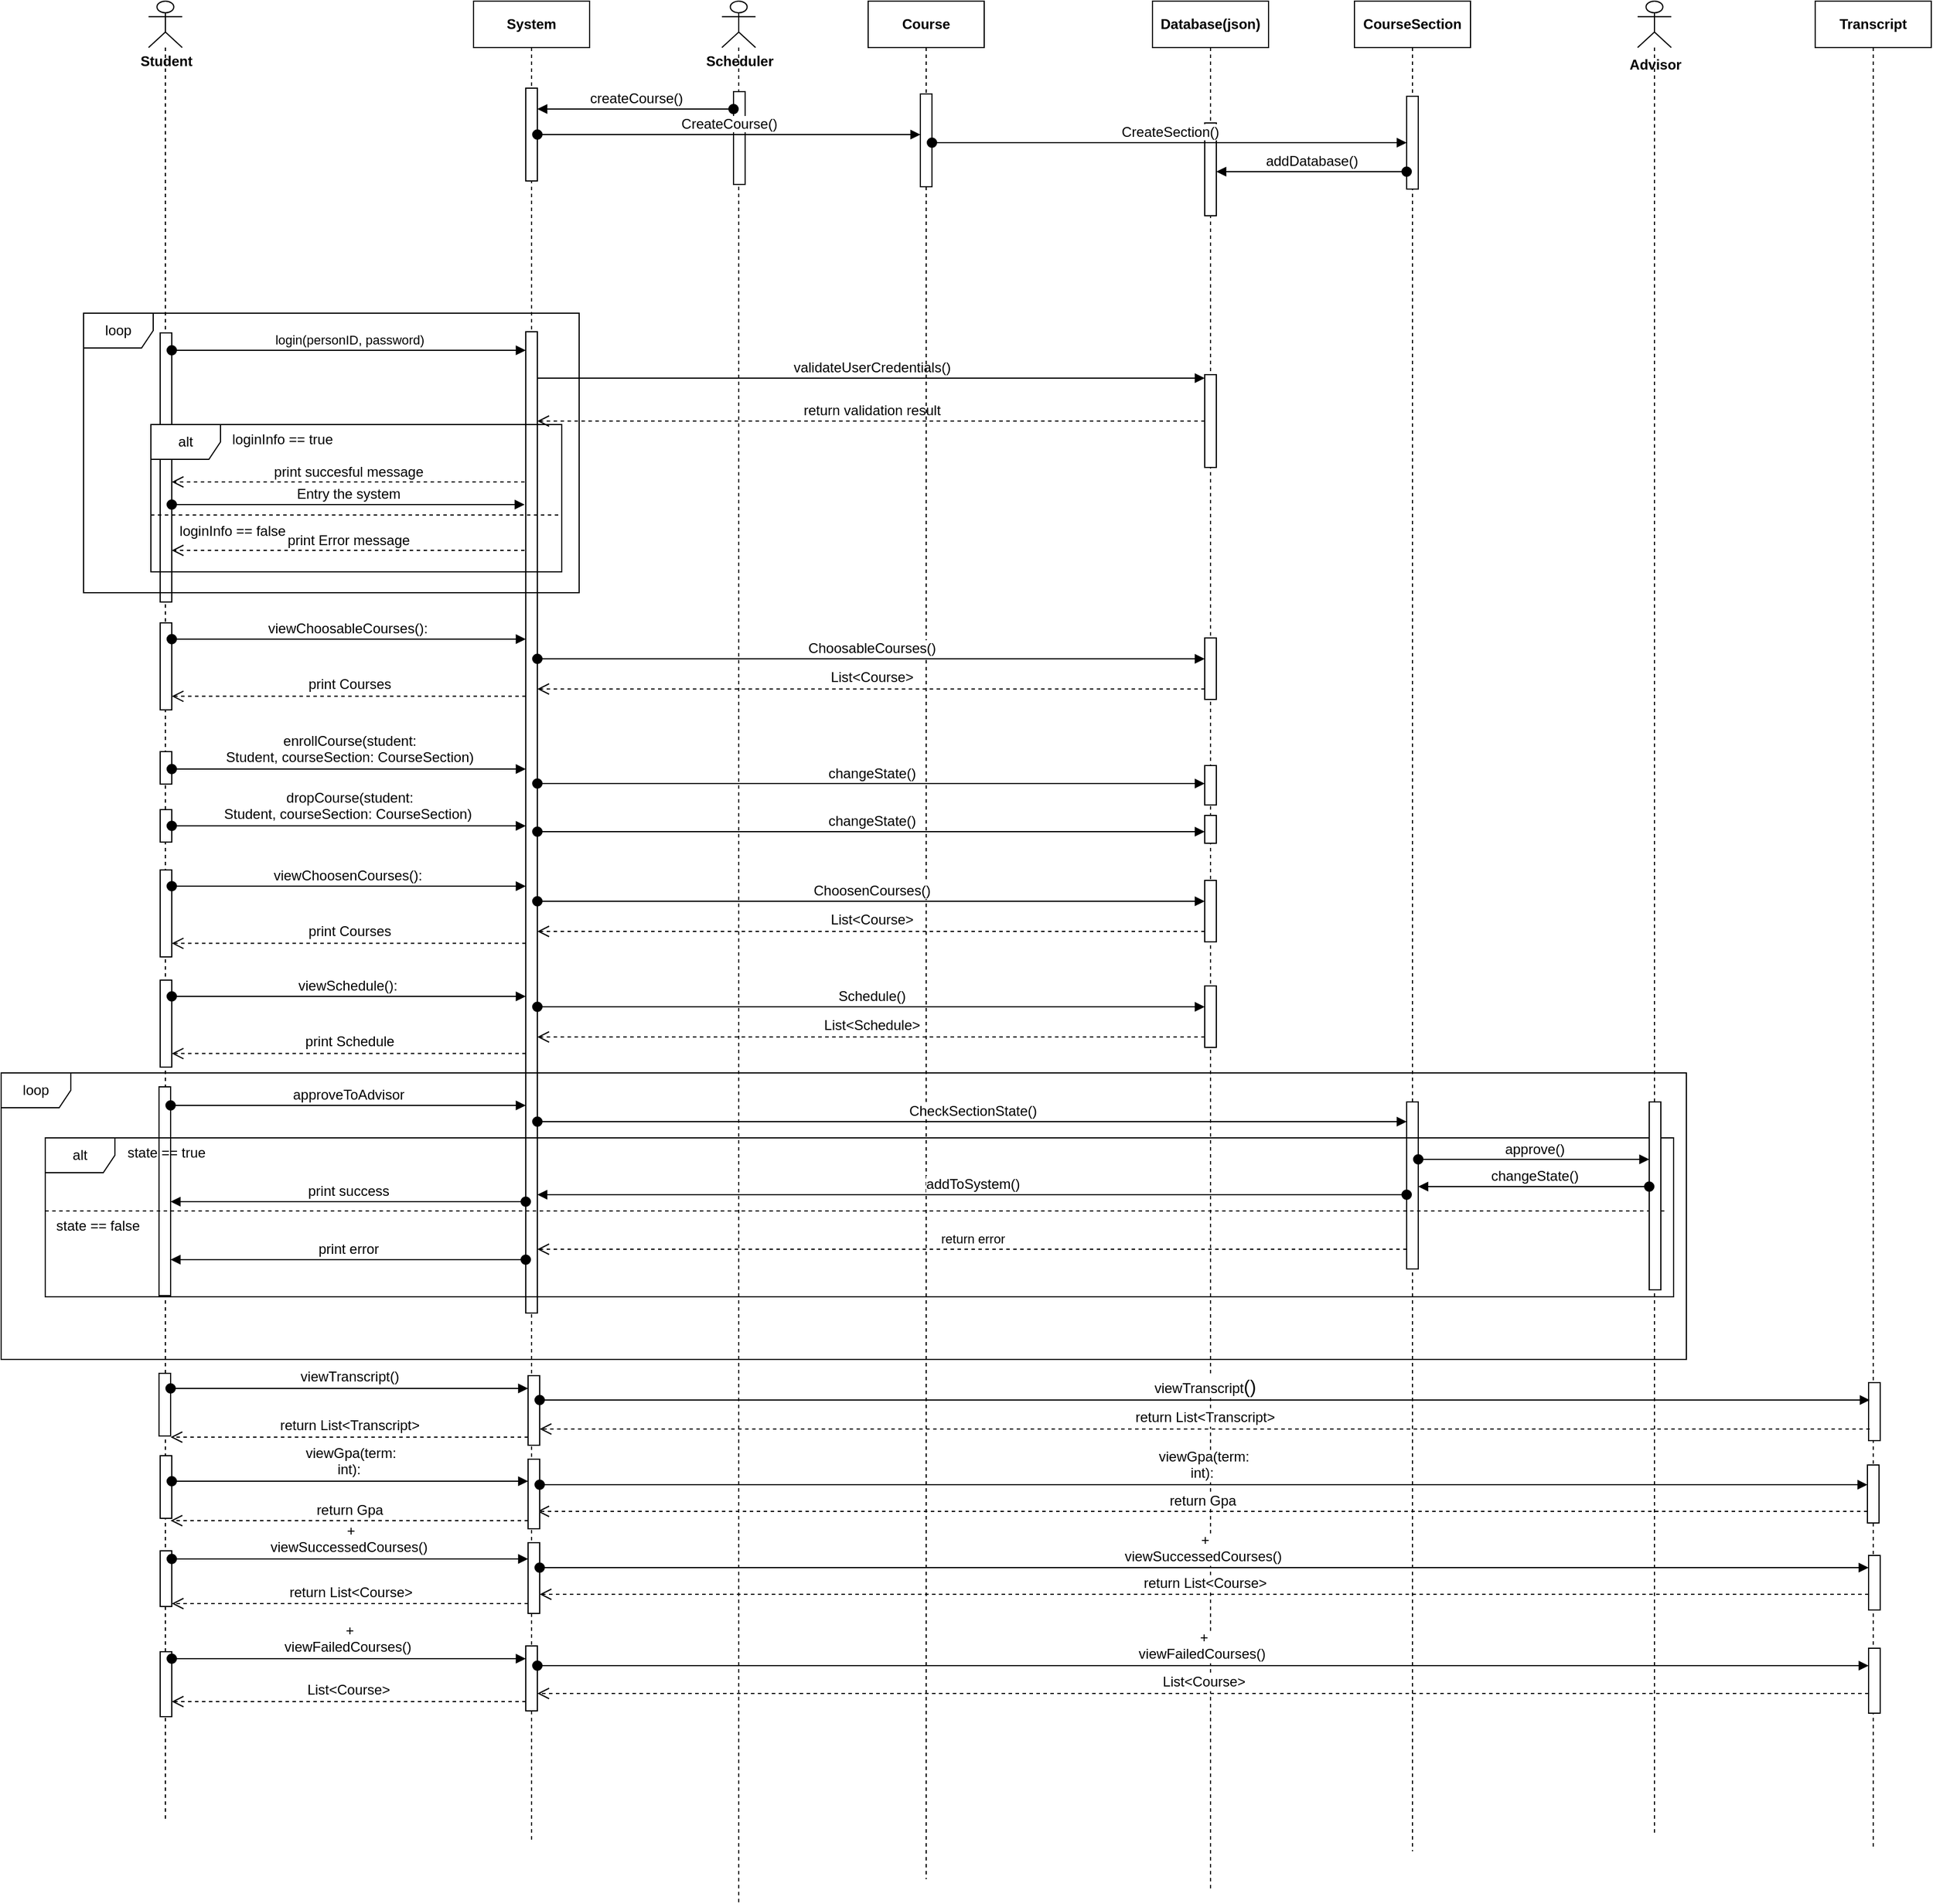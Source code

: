 <mxfile version="24.7.17">
  <diagram id="k7BzKgBpxcJTMvqbYtTQ" name="Sayfa -2">
    <mxGraphModel dx="1800" dy="1239" grid="0" gridSize="10" guides="1" tooltips="1" connect="1" arrows="1" fold="1" page="0" pageScale="1" pageWidth="827" pageHeight="1169" math="0" shadow="0">
      <root>
        <mxCell id="0" />
        <mxCell id="1" parent="0" />
        <mxCell id="ME21M69Lr1BE-cVbZ2gV-5" value="&lt;font color=&quot;#000000&quot;&gt;&lt;b&gt;System&lt;/b&gt;&lt;/font&gt;" style="shape=umlLifeline;perimeter=lifelinePerimeter;whiteSpace=wrap;html=1;container=1;dropTarget=0;collapsible=0;recursiveResize=0;outlineConnect=0;portConstraint=eastwest;newEdgeStyle={&quot;curved&quot;:0,&quot;rounded&quot;:0};labelBackgroundColor=none;" parent="1" vertex="1">
          <mxGeometry x="230" y="-244" width="100" height="1586" as="geometry" />
        </mxCell>
        <mxCell id="ME21M69Lr1BE-cVbZ2gV-28" value="" style="html=1;points=[[0,0,0,0,5],[0,1,0,0,-5],[1,0,0,0,5],[1,1,0,0,-5]];perimeter=orthogonalPerimeter;outlineConnect=0;targetShapes=umlLifeline;portConstraint=eastwest;newEdgeStyle={&quot;curved&quot;:0,&quot;rounded&quot;:0};labelBackgroundColor=none;" parent="ME21M69Lr1BE-cVbZ2gV-5" vertex="1">
          <mxGeometry x="45" y="285" width="10" height="846" as="geometry" />
        </mxCell>
        <mxCell id="O_zw_P4l1oHPS-b11njr-75" value="" style="html=1;points=[[0,0,0,0,5],[0,1,0,0,-5],[1,0,0,0,5],[1,1,0,0,-5]];perimeter=orthogonalPerimeter;outlineConnect=0;targetShapes=umlLifeline;portConstraint=eastwest;newEdgeStyle={&quot;curved&quot;:0,&quot;rounded&quot;:0};" vertex="1" parent="ME21M69Lr1BE-cVbZ2gV-5">
          <mxGeometry x="45" y="75" width="10" height="80" as="geometry" />
        </mxCell>
        <mxCell id="O_zw_P4l1oHPS-b11njr-82" value="" style="html=1;points=[[0,0,0,0,5],[0,1,0,0,-5],[1,0,0,0,5],[1,1,0,0,-5]];perimeter=orthogonalPerimeter;outlineConnect=0;targetShapes=umlLifeline;portConstraint=eastwest;newEdgeStyle={&quot;curved&quot;:0,&quot;rounded&quot;:0};" vertex="1" parent="ME21M69Lr1BE-cVbZ2gV-5">
          <mxGeometry x="47" y="1185" width="10" height="60" as="geometry" />
        </mxCell>
        <mxCell id="O_zw_P4l1oHPS-b11njr-112" value="" style="html=1;points=[[0,0,0,0,5],[0,1,0,0,-5],[1,0,0,0,5],[1,1,0,0,-5]];perimeter=orthogonalPerimeter;outlineConnect=0;targetShapes=umlLifeline;portConstraint=eastwest;newEdgeStyle={&quot;curved&quot;:0,&quot;rounded&quot;:0};" vertex="1" parent="ME21M69Lr1BE-cVbZ2gV-5">
          <mxGeometry x="47" y="1329" width="10" height="61" as="geometry" />
        </mxCell>
        <mxCell id="O_zw_P4l1oHPS-b11njr-115" value="" style="html=1;points=[[0,0,0,0,5],[0,1,0,0,-5],[1,0,0,0,5],[1,1,0,0,-5]];perimeter=orthogonalPerimeter;outlineConnect=0;targetShapes=umlLifeline;portConstraint=eastwest;newEdgeStyle={&quot;curved&quot;:0,&quot;rounded&quot;:0};" vertex="1" parent="ME21M69Lr1BE-cVbZ2gV-5">
          <mxGeometry x="45" y="1418" width="10" height="56" as="geometry" />
        </mxCell>
        <mxCell id="ME21M69Lr1BE-cVbZ2gV-10" value="" style="shape=umlLifeline;perimeter=lifelinePerimeter;whiteSpace=wrap;html=1;container=1;dropTarget=0;collapsible=0;recursiveResize=0;outlineConnect=0;portConstraint=eastwest;newEdgeStyle={&quot;curved&quot;:0,&quot;rounded&quot;:0};participant=umlActor;labelBackgroundColor=none;" parent="1" vertex="1">
          <mxGeometry x="-50" y="-244" width="29" height="1570" as="geometry" />
        </mxCell>
        <mxCell id="ME21M69Lr1BE-cVbZ2gV-39" value="" style="html=1;points=[[0,0,0,0,5],[0,1,0,0,-5],[1,0,0,0,5],[1,1,0,0,-5]];perimeter=orthogonalPerimeter;outlineConnect=0;targetShapes=umlLifeline;portConstraint=eastwest;newEdgeStyle={&quot;curved&quot;:0,&quot;rounded&quot;:0};labelBackgroundColor=none;" parent="ME21M69Lr1BE-cVbZ2gV-10" vertex="1">
          <mxGeometry x="10" y="286" width="10" height="232" as="geometry" />
        </mxCell>
        <mxCell id="O_zw_P4l1oHPS-b11njr-19" value="" style="html=1;points=[[0,0,0,0,5],[0,1,0,0,-5],[1,0,0,0,5],[1,1,0,0,-5]];perimeter=orthogonalPerimeter;outlineConnect=0;targetShapes=umlLifeline;portConstraint=eastwest;newEdgeStyle={&quot;curved&quot;:0,&quot;rounded&quot;:0};" vertex="1" parent="ME21M69Lr1BE-cVbZ2gV-10">
          <mxGeometry x="10" y="536" width="10" height="75" as="geometry" />
        </mxCell>
        <mxCell id="O_zw_P4l1oHPS-b11njr-20" value="" style="html=1;points=[[0,0,0,0,5],[0,1,0,0,-5],[1,0,0,0,5],[1,1,0,0,-5]];perimeter=orthogonalPerimeter;outlineConnect=0;targetShapes=umlLifeline;portConstraint=eastwest;newEdgeStyle={&quot;curved&quot;:0,&quot;rounded&quot;:0};" vertex="1" parent="ME21M69Lr1BE-cVbZ2gV-10">
          <mxGeometry x="10" y="647" width="10" height="28" as="geometry" />
        </mxCell>
        <mxCell id="O_zw_P4l1oHPS-b11njr-25" value="" style="html=1;points=[[0,0,0,0,5],[0,1,0,0,-5],[1,0,0,0,5],[1,1,0,0,-5]];perimeter=orthogonalPerimeter;outlineConnect=0;targetShapes=umlLifeline;portConstraint=eastwest;newEdgeStyle={&quot;curved&quot;:0,&quot;rounded&quot;:0};" vertex="1" parent="ME21M69Lr1BE-cVbZ2gV-10">
          <mxGeometry x="10" y="749" width="10" height="75" as="geometry" />
        </mxCell>
        <mxCell id="O_zw_P4l1oHPS-b11njr-27" value="&lt;span style=&quot;line-height: 115%;&quot;&gt;&lt;font style=&quot;font-size: 12px;&quot;&gt;viewChoosenCourses():&amp;nbsp;&lt;/font&gt;&lt;/span&gt;" style="html=1;verticalAlign=bottom;startArrow=oval;startFill=1;endArrow=block;startSize=8;curved=0;rounded=0;labelBackgroundColor=none;fontColor=default;" edge="1" parent="ME21M69Lr1BE-cVbZ2gV-10">
          <mxGeometry width="60" relative="1" as="geometry">
            <mxPoint x="20" y="763" as="sourcePoint" />
            <mxPoint x="325" y="763" as="targetPoint" />
          </mxGeometry>
        </mxCell>
        <mxCell id="O_zw_P4l1oHPS-b11njr-31" value="&lt;span style=&quot;font-size: 12px; line-height: 115%; font-family: Aptos, sans-serif;&quot;&gt;print Courses&lt;/span&gt;" style="html=1;verticalAlign=bottom;endArrow=open;dashed=1;endSize=8;curved=0;rounded=0;exitX=0;exitY=0.427;exitDx=0;exitDy=0;exitPerimeter=0;" edge="1" parent="ME21M69Lr1BE-cVbZ2gV-10">
          <mxGeometry relative="1" as="geometry">
            <mxPoint x="325" y="812.283" as="sourcePoint" />
            <mxPoint x="20" y="812.283" as="targetPoint" />
          </mxGeometry>
        </mxCell>
        <mxCell id="O_zw_P4l1oHPS-b11njr-34" value="" style="html=1;points=[[0,0,0,0,5],[0,1,0,0,-5],[1,0,0,0,5],[1,1,0,0,-5]];perimeter=orthogonalPerimeter;outlineConnect=0;targetShapes=umlLifeline;portConstraint=eastwest;newEdgeStyle={&quot;curved&quot;:0,&quot;rounded&quot;:0};" vertex="1" parent="ME21M69Lr1BE-cVbZ2gV-10">
          <mxGeometry x="10" y="844" width="10" height="75" as="geometry" />
        </mxCell>
        <mxCell id="O_zw_P4l1oHPS-b11njr-35" value="&lt;span style=&quot;line-height: 115%;&quot;&gt;&lt;font style=&quot;font-size: 12px;&quot;&gt;viewSchedule():&amp;nbsp;&lt;/font&gt;&lt;/span&gt;" style="html=1;verticalAlign=bottom;startArrow=oval;startFill=1;endArrow=block;startSize=8;curved=0;rounded=0;labelBackgroundColor=none;fontColor=default;" edge="1" parent="ME21M69Lr1BE-cVbZ2gV-10">
          <mxGeometry width="60" relative="1" as="geometry">
            <mxPoint x="20" y="858" as="sourcePoint" />
            <mxPoint x="325" y="858" as="targetPoint" />
          </mxGeometry>
        </mxCell>
        <mxCell id="O_zw_P4l1oHPS-b11njr-36" value="&lt;span style=&quot;font-size: 12px; line-height: 115%; font-family: Aptos, sans-serif;&quot;&gt;print Schedule&lt;/span&gt;" style="html=1;verticalAlign=bottom;endArrow=open;dashed=1;endSize=8;curved=0;rounded=0;exitX=0;exitY=0.427;exitDx=0;exitDy=0;exitPerimeter=0;" edge="1" parent="ME21M69Lr1BE-cVbZ2gV-10">
          <mxGeometry relative="1" as="geometry">
            <mxPoint x="325" y="907.283" as="sourcePoint" />
            <mxPoint x="20" y="907.283" as="targetPoint" />
          </mxGeometry>
        </mxCell>
        <mxCell id="O_zw_P4l1oHPS-b11njr-42" value="" style="html=1;points=[[0,0,0,0,5],[0,1,0,0,-5],[1,0,0,0,5],[1,1,0,0,-5]];perimeter=orthogonalPerimeter;outlineConnect=0;targetShapes=umlLifeline;portConstraint=eastwest;newEdgeStyle={&quot;curved&quot;:0,&quot;rounded&quot;:0};" vertex="1" parent="ME21M69Lr1BE-cVbZ2gV-10">
          <mxGeometry x="10" y="697" width="10" height="28" as="geometry" />
        </mxCell>
        <mxCell id="O_zw_P4l1oHPS-b11njr-46" value="" style="html=1;points=[[0,0,0,0,5],[0,1,0,0,-5],[1,0,0,0,5],[1,1,0,0,-5]];perimeter=orthogonalPerimeter;outlineConnect=0;targetShapes=umlLifeline;portConstraint=eastwest;newEdgeStyle={&quot;curved&quot;:0,&quot;rounded&quot;:0};" vertex="1" parent="ME21M69Lr1BE-cVbZ2gV-10">
          <mxGeometry x="9" y="936" width="10" height="180" as="geometry" />
        </mxCell>
        <mxCell id="O_zw_P4l1oHPS-b11njr-81" value="" style="html=1;points=[[0,0,0,0,5],[0,1,0,0,-5],[1,0,0,0,5],[1,1,0,0,-5]];perimeter=orthogonalPerimeter;outlineConnect=0;targetShapes=umlLifeline;portConstraint=eastwest;newEdgeStyle={&quot;curved&quot;:0,&quot;rounded&quot;:0};" vertex="1" parent="ME21M69Lr1BE-cVbZ2gV-10">
          <mxGeometry x="9" y="1183" width="10" height="54" as="geometry" />
        </mxCell>
        <mxCell id="O_zw_P4l1oHPS-b11njr-90" value="" style="html=1;points=[[0,0,0,0,5],[0,1,0,0,-5],[1,0,0,0,5],[1,1,0,0,-5]];perimeter=orthogonalPerimeter;outlineConnect=0;targetShapes=umlLifeline;portConstraint=eastwest;newEdgeStyle={&quot;curved&quot;:0,&quot;rounded&quot;:0};" vertex="1" parent="ME21M69Lr1BE-cVbZ2gV-10">
          <mxGeometry x="10" y="1254" width="10" height="54" as="geometry" />
        </mxCell>
        <mxCell id="O_zw_P4l1oHPS-b11njr-111" value="" style="html=1;points=[[0,0,0,0,5],[0,1,0,0,-5],[1,0,0,0,5],[1,1,0,0,-5]];perimeter=orthogonalPerimeter;outlineConnect=0;targetShapes=umlLifeline;portConstraint=eastwest;newEdgeStyle={&quot;curved&quot;:0,&quot;rounded&quot;:0};" vertex="1" parent="ME21M69Lr1BE-cVbZ2gV-10">
          <mxGeometry x="10" y="1336" width="10" height="48" as="geometry" />
        </mxCell>
        <mxCell id="O_zw_P4l1oHPS-b11njr-114" value="" style="html=1;points=[[0,0,0,0,5],[0,1,0,0,-5],[1,0,0,0,5],[1,1,0,0,-5]];perimeter=orthogonalPerimeter;outlineConnect=0;targetShapes=umlLifeline;portConstraint=eastwest;newEdgeStyle={&quot;curved&quot;:0,&quot;rounded&quot;:0};" vertex="1" parent="ME21M69Lr1BE-cVbZ2gV-10">
          <mxGeometry x="10" y="1423" width="10" height="56" as="geometry" />
        </mxCell>
        <mxCell id="ME21M69Lr1BE-cVbZ2gV-13" value="&lt;b style=&quot;&quot;&gt;Student&lt;/b&gt;" style="text;html=1;align=center;verticalAlign=middle;resizable=0;points=[];autosize=1;strokeColor=none;fillColor=none;labelBackgroundColor=none;" parent="1" vertex="1">
          <mxGeometry x="-67" y="-205" width="63" height="26" as="geometry" />
        </mxCell>
        <mxCell id="ME21M69Lr1BE-cVbZ2gV-16" value="" style="shape=umlLifeline;perimeter=lifelinePerimeter;whiteSpace=wrap;html=1;container=1;dropTarget=0;collapsible=0;recursiveResize=0;outlineConnect=0;portConstraint=eastwest;newEdgeStyle={&quot;curved&quot;:0,&quot;rounded&quot;:0};participant=umlActor;labelBackgroundColor=none;" parent="1" vertex="1">
          <mxGeometry x="444" y="-244" width="29" height="1639" as="geometry" />
        </mxCell>
        <mxCell id="O_zw_P4l1oHPS-b11njr-68" value="" style="html=1;points=[[0,0,0,0,5],[0,1,0,0,-5],[1,0,0,0,5],[1,1,0,0,-5]];perimeter=orthogonalPerimeter;outlineConnect=0;targetShapes=umlLifeline;portConstraint=eastwest;newEdgeStyle={&quot;curved&quot;:0,&quot;rounded&quot;:0};" vertex="1" parent="ME21M69Lr1BE-cVbZ2gV-16">
          <mxGeometry x="10" y="78" width="10" height="80" as="geometry" />
        </mxCell>
        <mxCell id="ME21M69Lr1BE-cVbZ2gV-17" value="&lt;b style=&quot;&quot;&gt;Scheduler&lt;/b&gt;" style="text;html=1;align=center;verticalAlign=middle;resizable=0;points=[];autosize=1;labelBackgroundColor=none;" parent="1" vertex="1">
          <mxGeometry x="420.5" y="-205" width="76" height="26" as="geometry" />
        </mxCell>
        <mxCell id="ME21M69Lr1BE-cVbZ2gV-19" value="&lt;font color=&quot;#000000&quot;&gt;&lt;b&gt;Course&lt;/b&gt;&lt;/font&gt;" style="shape=umlLifeline;perimeter=lifelinePerimeter;whiteSpace=wrap;html=1;container=1;dropTarget=0;collapsible=0;recursiveResize=0;outlineConnect=0;portConstraint=eastwest;newEdgeStyle={&quot;curved&quot;:0,&quot;rounded&quot;:0};labelBackgroundColor=none;" parent="1" vertex="1">
          <mxGeometry x="570" y="-244" width="100" height="1619" as="geometry" />
        </mxCell>
        <mxCell id="O_zw_P4l1oHPS-b11njr-70" value="" style="html=1;points=[[0,0,0,0,5],[0,1,0,0,-5],[1,0,0,0,5],[1,1,0,0,-5]];perimeter=orthogonalPerimeter;outlineConnect=0;targetShapes=umlLifeline;portConstraint=eastwest;newEdgeStyle={&quot;curved&quot;:0,&quot;rounded&quot;:0};" vertex="1" parent="ME21M69Lr1BE-cVbZ2gV-19">
          <mxGeometry x="45" y="80" width="10" height="80" as="geometry" />
        </mxCell>
        <mxCell id="ME21M69Lr1BE-cVbZ2gV-21" value="&lt;font color=&quot;#000000&quot;&gt;&lt;b&gt;Database(json)&lt;/b&gt;&lt;/font&gt;" style="shape=umlLifeline;perimeter=lifelinePerimeter;whiteSpace=wrap;html=1;container=1;dropTarget=0;collapsible=0;recursiveResize=0;outlineConnect=0;portConstraint=eastwest;newEdgeStyle={&quot;curved&quot;:0,&quot;rounded&quot;:0};labelBackgroundColor=none;" parent="1" vertex="1">
          <mxGeometry x="815" y="-244" width="100" height="1628" as="geometry" />
        </mxCell>
        <mxCell id="ME21M69Lr1BE-cVbZ2gV-35" value="" style="html=1;points=[[0,0,0,0,5],[0,1,0,0,-5],[1,0,0,0,5],[1,1,0,0,-5]];perimeter=orthogonalPerimeter;outlineConnect=0;targetShapes=umlLifeline;portConstraint=eastwest;newEdgeStyle={&quot;curved&quot;:0,&quot;rounded&quot;:0};labelBackgroundColor=none;" parent="ME21M69Lr1BE-cVbZ2gV-21" vertex="1">
          <mxGeometry x="45" y="322" width="10" height="80" as="geometry" />
        </mxCell>
        <mxCell id="ME21M69Lr1BE-cVbZ2gV-59" value="" style="html=1;points=[[0,0,0,0,5],[0,1,0,0,-5],[1,0,0,0,5],[1,1,0,0,-5]];perimeter=orthogonalPerimeter;outlineConnect=0;targetShapes=umlLifeline;portConstraint=eastwest;newEdgeStyle={&quot;curved&quot;:0,&quot;rounded&quot;:0};labelBackgroundColor=none;" parent="ME21M69Lr1BE-cVbZ2gV-21" vertex="1">
          <mxGeometry x="45" y="549" width="10" height="53" as="geometry" />
        </mxCell>
        <mxCell id="O_zw_P4l1oHPS-b11njr-23" value="" style="html=1;points=[[0,0,0,0,5],[0,1,0,0,-5],[1,0,0,0,5],[1,1,0,0,-5]];perimeter=orthogonalPerimeter;outlineConnect=0;targetShapes=umlLifeline;portConstraint=eastwest;newEdgeStyle={&quot;curved&quot;:0,&quot;rounded&quot;:0};" vertex="1" parent="ME21M69Lr1BE-cVbZ2gV-21">
          <mxGeometry x="45" y="659" width="10" height="34" as="geometry" />
        </mxCell>
        <mxCell id="O_zw_P4l1oHPS-b11njr-26" value="" style="html=1;points=[[0,0,0,0,5],[0,1,0,0,-5],[1,0,0,0,5],[1,1,0,0,-5]];perimeter=orthogonalPerimeter;outlineConnect=0;targetShapes=umlLifeline;portConstraint=eastwest;newEdgeStyle={&quot;curved&quot;:0,&quot;rounded&quot;:0};labelBackgroundColor=none;" vertex="1" parent="ME21M69Lr1BE-cVbZ2gV-21">
          <mxGeometry x="45" y="758" width="10" height="53" as="geometry" />
        </mxCell>
        <mxCell id="O_zw_P4l1oHPS-b11njr-28" value="&lt;font style=&quot;font-size: 12px;&quot;&gt;ChoosenCourses()&lt;/font&gt;" style="html=1;verticalAlign=bottom;startArrow=oval;startFill=1;endArrow=block;startSize=8;curved=0;rounded=0;" edge="1" parent="ME21M69Lr1BE-cVbZ2gV-21">
          <mxGeometry width="60" relative="1" as="geometry">
            <mxPoint x="-530" y="776" as="sourcePoint" />
            <mxPoint x="45" y="776" as="targetPoint" />
          </mxGeometry>
        </mxCell>
        <mxCell id="O_zw_P4l1oHPS-b11njr-29" value="Text" style="edgeLabel;html=1;align=center;verticalAlign=middle;resizable=0;points=[];" vertex="1" connectable="0" parent="O_zw_P4l1oHPS-b11njr-28">
          <mxGeometry x="0.01" y="-14" relative="1" as="geometry">
            <mxPoint as="offset" />
          </mxGeometry>
        </mxCell>
        <mxCell id="O_zw_P4l1oHPS-b11njr-30" value="&lt;span style=&quot;font-size: 12px; line-height: 115%; font-family: Aptos, sans-serif;&quot;&gt;List&amp;lt;Course&amp;gt;&lt;/span&gt;" style="html=1;verticalAlign=bottom;endArrow=open;dashed=1;endSize=8;curved=0;rounded=0;" edge="1" parent="ME21M69Lr1BE-cVbZ2gV-21">
          <mxGeometry relative="1" as="geometry">
            <mxPoint x="45" y="802" as="sourcePoint" />
            <mxPoint x="-530" y="802" as="targetPoint" />
          </mxGeometry>
        </mxCell>
        <mxCell id="O_zw_P4l1oHPS-b11njr-37" value="" style="html=1;points=[[0,0,0,0,5],[0,1,0,0,-5],[1,0,0,0,5],[1,1,0,0,-5]];perimeter=orthogonalPerimeter;outlineConnect=0;targetShapes=umlLifeline;portConstraint=eastwest;newEdgeStyle={&quot;curved&quot;:0,&quot;rounded&quot;:0};labelBackgroundColor=none;" vertex="1" parent="ME21M69Lr1BE-cVbZ2gV-21">
          <mxGeometry x="45" y="849" width="10" height="53" as="geometry" />
        </mxCell>
        <mxCell id="O_zw_P4l1oHPS-b11njr-38" value="&lt;font style=&quot;font-size: 12px;&quot;&gt;Schedule()&lt;/font&gt;" style="html=1;verticalAlign=bottom;startArrow=oval;startFill=1;endArrow=block;startSize=8;curved=0;rounded=0;" edge="1" parent="ME21M69Lr1BE-cVbZ2gV-21">
          <mxGeometry width="60" relative="1" as="geometry">
            <mxPoint x="-530" y="867" as="sourcePoint" />
            <mxPoint x="45" y="867" as="targetPoint" />
          </mxGeometry>
        </mxCell>
        <mxCell id="O_zw_P4l1oHPS-b11njr-39" value="Text" style="edgeLabel;html=1;align=center;verticalAlign=middle;resizable=0;points=[];" vertex="1" connectable="0" parent="O_zw_P4l1oHPS-b11njr-38">
          <mxGeometry x="0.01" y="-14" relative="1" as="geometry">
            <mxPoint as="offset" />
          </mxGeometry>
        </mxCell>
        <mxCell id="O_zw_P4l1oHPS-b11njr-40" value="&lt;span style=&quot;font-size: 12px; line-height: 115%; font-family: Aptos, sans-serif;&quot;&gt;List&amp;lt;Schedule&amp;gt;&lt;/span&gt;" style="html=1;verticalAlign=bottom;endArrow=open;dashed=1;endSize=8;curved=0;rounded=0;" edge="1" parent="ME21M69Lr1BE-cVbZ2gV-21">
          <mxGeometry relative="1" as="geometry">
            <mxPoint x="45" y="893" as="sourcePoint" />
            <mxPoint x="-530" y="893" as="targetPoint" />
          </mxGeometry>
        </mxCell>
        <mxCell id="O_zw_P4l1oHPS-b11njr-44" value="" style="html=1;points=[[0,0,0,0,5],[0,1,0,0,-5],[1,0,0,0,5],[1,1,0,0,-5]];perimeter=orthogonalPerimeter;outlineConnect=0;targetShapes=umlLifeline;portConstraint=eastwest;newEdgeStyle={&quot;curved&quot;:0,&quot;rounded&quot;:0};" vertex="1" parent="ME21M69Lr1BE-cVbZ2gV-21">
          <mxGeometry x="45" y="702" width="10" height="24" as="geometry" />
        </mxCell>
        <mxCell id="O_zw_P4l1oHPS-b11njr-71" value="" style="html=1;points=[[0,0,0,0,5],[0,1,0,0,-5],[1,0,0,0,5],[1,1,0,0,-5]];perimeter=orthogonalPerimeter;outlineConnect=0;targetShapes=umlLifeline;portConstraint=eastwest;newEdgeStyle={&quot;curved&quot;:0,&quot;rounded&quot;:0};" vertex="1" parent="ME21M69Lr1BE-cVbZ2gV-21">
          <mxGeometry x="45" y="105" width="10" height="80" as="geometry" />
        </mxCell>
        <mxCell id="ME21M69Lr1BE-cVbZ2gV-22" value="&lt;font color=&quot;#000000&quot;&gt;&lt;b&gt;CourseSection&lt;/b&gt;&lt;/font&gt;" style="shape=umlLifeline;perimeter=lifelinePerimeter;whiteSpace=wrap;html=1;container=1;dropTarget=0;collapsible=0;recursiveResize=0;outlineConnect=0;portConstraint=eastwest;newEdgeStyle={&quot;curved&quot;:0,&quot;rounded&quot;:0};labelBackgroundColor=none;" parent="1" vertex="1">
          <mxGeometry x="989" y="-244" width="100" height="1595" as="geometry" />
        </mxCell>
        <mxCell id="ME21M69Lr1BE-cVbZ2gV-43" value="" style="html=1;points=[[0,0,0,0,5],[0,1,0,0,-5],[1,0,0,0,5],[1,1,0,0,-5]];perimeter=orthogonalPerimeter;outlineConnect=0;targetShapes=umlLifeline;portConstraint=eastwest;newEdgeStyle={&quot;curved&quot;:0,&quot;rounded&quot;:0};labelBackgroundColor=none;" parent="ME21M69Lr1BE-cVbZ2gV-22" vertex="1">
          <mxGeometry x="45" y="949" width="10" height="144" as="geometry" />
        </mxCell>
        <mxCell id="O_zw_P4l1oHPS-b11njr-72" value="" style="html=1;points=[[0,0,0,0,5],[0,1,0,0,-5],[1,0,0,0,5],[1,1,0,0,-5]];perimeter=orthogonalPerimeter;outlineConnect=0;targetShapes=umlLifeline;portConstraint=eastwest;newEdgeStyle={&quot;curved&quot;:0,&quot;rounded&quot;:0};" vertex="1" parent="ME21M69Lr1BE-cVbZ2gV-22">
          <mxGeometry x="45" y="82" width="10" height="80" as="geometry" />
        </mxCell>
        <mxCell id="ME21M69Lr1BE-cVbZ2gV-29" value="login(personID, password)" style="html=1;verticalAlign=bottom;startArrow=oval;endArrow=block;startSize=8;curved=0;rounded=0;labelBackgroundColor=none;fontColor=default;" parent="1" target="ME21M69Lr1BE-cVbZ2gV-28" edge="1">
          <mxGeometry relative="1" as="geometry">
            <mxPoint x="-30" y="57" as="sourcePoint" />
            <mxPoint x="275" y="40.0" as="targetPoint" />
          </mxGeometry>
        </mxCell>
        <mxCell id="ME21M69Lr1BE-cVbZ2gV-36" value="&lt;font style=&quot;font-size: 12px;&quot;&gt;validateUserCredentials()&lt;/font&gt;" style="html=1;verticalAlign=bottom;endArrow=block;curved=0;rounded=0;labelBackgroundColor=none;fontColor=default;" parent="1" target="ME21M69Lr1BE-cVbZ2gV-35" edge="1">
          <mxGeometry relative="1" as="geometry">
            <mxPoint x="285" y="81" as="sourcePoint" />
            <mxPoint x="1015" y="81" as="targetPoint" />
          </mxGeometry>
        </mxCell>
        <mxCell id="ME21M69Lr1BE-cVbZ2gV-37" value="&lt;font style=&quot;font-size: 12px;&quot;&gt;return validation result&lt;/font&gt;" style="html=1;verticalAlign=bottom;endArrow=open;dashed=1;endSize=8;curved=0;rounded=0;labelBackgroundColor=none;fontColor=default;" parent="1" source="ME21M69Lr1BE-cVbZ2gV-35" target="ME21M69Lr1BE-cVbZ2gV-28" edge="1">
          <mxGeometry relative="1" as="geometry">
            <mxPoint x="224.5" y="109" as="targetPoint" />
            <mxPoint x="872" y="109" as="sourcePoint" />
          </mxGeometry>
        </mxCell>
        <mxCell id="O_zw_P4l1oHPS-b11njr-1" value="alt" style="shape=umlFrame;whiteSpace=wrap;html=1;pointerEvents=0;labelBackgroundColor=none;" vertex="1" parent="1">
          <mxGeometry x="-48" y="121" width="354" height="127" as="geometry" />
        </mxCell>
        <mxCell id="O_zw_P4l1oHPS-b11njr-2" value="" style="line;strokeWidth=1;fillColor=none;align=left;verticalAlign=middle;spacingTop=-1;spacingLeft=3;spacingRight=3;rotatable=0;labelPosition=right;points=[];portConstraint=eastwest;dashed=1;labelBackgroundColor=none;" vertex="1" parent="1">
          <mxGeometry x="-48" y="195" width="351" height="8" as="geometry" />
        </mxCell>
        <mxCell id="O_zw_P4l1oHPS-b11njr-3" value="loginInfo == true" style="text;html=1;align=center;verticalAlign=middle;resizable=0;points=[];autosize=1;strokeColor=none;fillColor=none;labelBackgroundColor=none;" vertex="1" parent="1">
          <mxGeometry x="12" y="121" width="105" height="26" as="geometry" />
        </mxCell>
        <mxCell id="O_zw_P4l1oHPS-b11njr-4" value="loginInfo == false" style="text;html=1;align=center;verticalAlign=middle;resizable=0;points=[];autosize=1;strokeColor=none;fillColor=none;labelBackgroundColor=none;" vertex="1" parent="1">
          <mxGeometry x="-33" y="200" width="109" height="26" as="geometry" />
        </mxCell>
        <mxCell id="O_zw_P4l1oHPS-b11njr-5" value="&lt;font style=&quot;font-size: 12px;&quot;&gt;print Error message&lt;/font&gt;" style="html=1;verticalAlign=bottom;endArrow=open;endSize=8;curved=0;rounded=0;dashed=1;labelBackgroundColor=none;fontColor=default;" edge="1" parent="1">
          <mxGeometry relative="1" as="geometry">
            <mxPoint x="274" y="229.5" as="sourcePoint" />
            <mxPoint x="-30" y="229.5" as="targetPoint" />
          </mxGeometry>
        </mxCell>
        <mxCell id="O_zw_P4l1oHPS-b11njr-6" value="loop" style="shape=umlFrame;whiteSpace=wrap;html=1;pointerEvents=0;labelBackgroundColor=none;" vertex="1" parent="1">
          <mxGeometry x="-106" y="25" width="427" height="241" as="geometry" />
        </mxCell>
        <mxCell id="O_zw_P4l1oHPS-b11njr-8" value="&lt;font style=&quot;font-size: 12px;&quot;&gt;print succesful message&lt;/font&gt;" style="html=1;verticalAlign=bottom;endArrow=open;dashed=1;endSize=8;curved=0;rounded=0;labelBackgroundColor=none;fontColor=default;" edge="1" parent="1">
          <mxGeometry relative="1" as="geometry">
            <mxPoint x="274" y="170.5" as="sourcePoint" />
            <mxPoint x="-30" y="170.5" as="targetPoint" />
          </mxGeometry>
        </mxCell>
        <mxCell id="O_zw_P4l1oHPS-b11njr-9" value="&lt;font style=&quot;font-size: 12px;&quot;&gt;Entry the system&lt;/font&gt;" style="html=1;verticalAlign=bottom;startArrow=oval;startFill=1;endArrow=block;startSize=8;curved=0;rounded=0;labelBackgroundColor=none;fontColor=default;" edge="1" parent="1">
          <mxGeometry width="60" relative="1" as="geometry">
            <mxPoint x="-30" y="190" as="sourcePoint" />
            <mxPoint x="274" y="190" as="targetPoint" />
            <mxPoint as="offset" />
          </mxGeometry>
        </mxCell>
        <mxCell id="O_zw_P4l1oHPS-b11njr-10" value="&lt;span style=&quot;line-height: 115%;&quot;&gt;&lt;font style=&quot;font-size: 12px;&quot;&gt;viewChoosableCourses():&amp;nbsp;&lt;/font&gt;&lt;/span&gt;" style="html=1;verticalAlign=bottom;startArrow=oval;startFill=1;endArrow=block;startSize=8;curved=0;rounded=0;labelBackgroundColor=none;fontColor=default;" edge="1" parent="1" target="ME21M69Lr1BE-cVbZ2gV-28">
          <mxGeometry width="60" relative="1" as="geometry">
            <mxPoint x="-30" y="306" as="sourcePoint" />
            <mxPoint x="220" y="306" as="targetPoint" />
          </mxGeometry>
        </mxCell>
        <mxCell id="O_zw_P4l1oHPS-b11njr-14" value="&lt;font style=&quot;font-size: 12px;&quot;&gt;ChoosableCourses()&lt;/font&gt;" style="html=1;verticalAlign=bottom;startArrow=oval;startFill=1;endArrow=block;startSize=8;curved=0;rounded=0;" edge="1" parent="1">
          <mxGeometry width="60" relative="1" as="geometry">
            <mxPoint x="285" y="323" as="sourcePoint" />
            <mxPoint x="860" y="323" as="targetPoint" />
          </mxGeometry>
        </mxCell>
        <mxCell id="O_zw_P4l1oHPS-b11njr-16" value="Text" style="edgeLabel;html=1;align=center;verticalAlign=middle;resizable=0;points=[];" vertex="1" connectable="0" parent="O_zw_P4l1oHPS-b11njr-14">
          <mxGeometry x="0.01" y="-14" relative="1" as="geometry">
            <mxPoint as="offset" />
          </mxGeometry>
        </mxCell>
        <mxCell id="O_zw_P4l1oHPS-b11njr-15" value="&lt;span style=&quot;font-size: 12px; line-height: 115%; font-family: Aptos, sans-serif;&quot;&gt;List&amp;lt;Course&amp;gt;&lt;/span&gt;" style="html=1;verticalAlign=bottom;endArrow=open;dashed=1;endSize=8;curved=0;rounded=0;" edge="1" parent="1">
          <mxGeometry relative="1" as="geometry">
            <mxPoint x="860" y="349" as="sourcePoint" />
            <mxPoint x="285" y="349" as="targetPoint" />
          </mxGeometry>
        </mxCell>
        <mxCell id="O_zw_P4l1oHPS-b11njr-18" value="&lt;span style=&quot;font-size: 12px; line-height: 115%; font-family: Aptos, sans-serif;&quot;&gt;print Courses&lt;/span&gt;" style="html=1;verticalAlign=bottom;endArrow=open;dashed=1;endSize=8;curved=0;rounded=0;exitX=0;exitY=0.427;exitDx=0;exitDy=0;exitPerimeter=0;" edge="1" parent="1">
          <mxGeometry relative="1" as="geometry">
            <mxPoint x="275" y="355.283" as="sourcePoint" />
            <mxPoint x="-30" y="355.283" as="targetPoint" />
          </mxGeometry>
        </mxCell>
        <mxCell id="O_zw_P4l1oHPS-b11njr-21" value="&lt;span style=&quot;font-size: 12px; line-height: 115%; font-family: Aptos, sans-serif;&quot;&gt;enrollCourse(student:&lt;br&gt;Student, courseSection: CourseSection)&lt;/span&gt;" style="html=1;verticalAlign=bottom;startArrow=oval;startFill=1;endArrow=block;startSize=8;curved=0;rounded=0;" edge="1" parent="1">
          <mxGeometry width="60" relative="1" as="geometry">
            <mxPoint x="-30" y="418" as="sourcePoint" />
            <mxPoint x="275" y="418" as="targetPoint" />
          </mxGeometry>
        </mxCell>
        <mxCell id="O_zw_P4l1oHPS-b11njr-24" value="&lt;font style=&quot;font-size: 12px;&quot;&gt;changeState()&lt;/font&gt;" style="html=1;verticalAlign=bottom;startArrow=oval;startFill=1;endArrow=block;startSize=8;curved=0;rounded=0;" edge="1" parent="1">
          <mxGeometry width="60" relative="1" as="geometry">
            <mxPoint x="285" y="430.5" as="sourcePoint" />
            <mxPoint x="860" y="430.5" as="targetPoint" />
          </mxGeometry>
        </mxCell>
        <mxCell id="O_zw_P4l1oHPS-b11njr-43" value="&lt;span style=&quot;font-size: 12px; line-height: 115%; font-family: Aptos, sans-serif;&quot;&gt;dropCourse(student:&lt;br/&gt;Student, courseSection: CourseSection)&amp;nbsp;&lt;/span&gt;" style="html=1;verticalAlign=bottom;startArrow=oval;startFill=1;endArrow=block;startSize=8;curved=0;rounded=0;" edge="1" parent="1" source="O_zw_P4l1oHPS-b11njr-42" target="ME21M69Lr1BE-cVbZ2gV-28">
          <mxGeometry width="60" relative="1" as="geometry">
            <mxPoint x="21" y="485" as="sourcePoint" />
            <mxPoint x="725" y="471" as="targetPoint" />
          </mxGeometry>
        </mxCell>
        <mxCell id="O_zw_P4l1oHPS-b11njr-45" value="&lt;font style=&quot;font-size: 12px;&quot;&gt;changeState()&lt;/font&gt;" style="html=1;verticalAlign=bottom;startArrow=oval;startFill=1;endArrow=block;startSize=8;curved=0;rounded=0;entryX=0;entryY=1;entryDx=0;entryDy=-5;entryPerimeter=0;" edge="1" parent="1">
          <mxGeometry width="60" relative="1" as="geometry">
            <mxPoint x="285" y="472" as="sourcePoint" />
            <mxPoint x="860" y="472" as="targetPoint" />
          </mxGeometry>
        </mxCell>
        <mxCell id="O_zw_P4l1oHPS-b11njr-47" value="&lt;font style=&quot;font-size: 12px;&quot;&gt;approveToAdvisor&lt;/font&gt;" style="html=1;verticalAlign=bottom;startArrow=oval;startFill=1;endArrow=block;startSize=8;curved=0;rounded=0;" edge="1" parent="1">
          <mxGeometry width="60" relative="1" as="geometry">
            <mxPoint x="-31" y="708" as="sourcePoint" />
            <mxPoint x="275" y="708" as="targetPoint" />
          </mxGeometry>
        </mxCell>
        <mxCell id="O_zw_P4l1oHPS-b11njr-49" value="" style="shape=umlLifeline;perimeter=lifelinePerimeter;whiteSpace=wrap;html=1;container=1;dropTarget=0;collapsible=0;recursiveResize=0;outlineConnect=0;portConstraint=eastwest;newEdgeStyle={&quot;curved&quot;:0,&quot;rounded&quot;:0};participant=umlActor;labelBackgroundColor=none;" vertex="1" parent="1">
          <mxGeometry x="1233" y="-244" width="29" height="1582" as="geometry" />
        </mxCell>
        <mxCell id="O_zw_P4l1oHPS-b11njr-51" value="&lt;b&gt;Advisor&lt;/b&gt;" style="text;html=1;align=center;verticalAlign=middle;resizable=0;points=[];autosize=1;strokeColor=none;fillColor=none;" vertex="1" parent="1">
          <mxGeometry x="1216.5" y="-202" width="63" height="26" as="geometry" />
        </mxCell>
        <mxCell id="O_zw_P4l1oHPS-b11njr-52" value="&lt;font style=&quot;font-size: 12px;&quot;&gt;CheckSectionState()&lt;/font&gt;" style="html=1;verticalAlign=bottom;startArrow=oval;startFill=1;endArrow=block;startSize=8;curved=0;rounded=0;" edge="1" parent="1" target="ME21M69Lr1BE-cVbZ2gV-43">
          <mxGeometry width="60" relative="1" as="geometry">
            <mxPoint x="285" y="722" as="sourcePoint" />
            <mxPoint x="860" y="722" as="targetPoint" />
          </mxGeometry>
        </mxCell>
        <mxCell id="O_zw_P4l1oHPS-b11njr-54" value="loop" style="shape=umlFrame;whiteSpace=wrap;html=1;pointerEvents=0;" vertex="1" parent="1">
          <mxGeometry x="-177" y="680" width="1452" height="247" as="geometry" />
        </mxCell>
        <mxCell id="O_zw_P4l1oHPS-b11njr-55" value="alt" style="shape=umlFrame;whiteSpace=wrap;html=1;pointerEvents=0;" vertex="1" parent="1">
          <mxGeometry x="-139" y="736" width="1403" height="137" as="geometry" />
        </mxCell>
        <mxCell id="O_zw_P4l1oHPS-b11njr-56" value="" style="line;strokeWidth=1;fillColor=none;align=left;verticalAlign=middle;spacingTop=-1;spacingLeft=3;spacingRight=3;rotatable=0;labelPosition=right;points=[];portConstraint=eastwest;strokeColor=inherit;dashed=1;" vertex="1" parent="1">
          <mxGeometry x="-139" y="795" width="1395" height="8" as="geometry" />
        </mxCell>
        <mxCell id="O_zw_P4l1oHPS-b11njr-57" value="state == true" style="text;html=1;align=center;verticalAlign=middle;resizable=0;points=[];autosize=1;strokeColor=none;fillColor=none;" vertex="1" parent="1">
          <mxGeometry x="-78" y="736" width="85" height="26" as="geometry" />
        </mxCell>
        <mxCell id="O_zw_P4l1oHPS-b11njr-59" value="state == false" style="text;html=1;align=center;verticalAlign=middle;resizable=0;points=[];autosize=1;strokeColor=none;fillColor=none;" vertex="1" parent="1">
          <mxGeometry x="-139" y="799" width="90" height="26" as="geometry" />
        </mxCell>
        <mxCell id="O_zw_P4l1oHPS-b11njr-60" value="&lt;font style=&quot;font-size: 12px;&quot;&gt;approve()&lt;/font&gt;" style="html=1;verticalAlign=bottom;startArrow=oval;startFill=1;endArrow=block;startSize=8;curved=0;rounded=0;" edge="1" parent="1">
          <mxGeometry width="60" relative="1" as="geometry">
            <mxPoint x="1044" y="754.5" as="sourcePoint" />
            <mxPoint x="1243" y="754.5" as="targetPoint" />
          </mxGeometry>
        </mxCell>
        <mxCell id="O_zw_P4l1oHPS-b11njr-61" value="" style="html=1;points=[[0,0,0,0,5],[0,1,0,0,-5],[1,0,0,0,5],[1,1,0,0,-5]];perimeter=orthogonalPerimeter;outlineConnect=0;targetShapes=umlLifeline;portConstraint=eastwest;newEdgeStyle={&quot;curved&quot;:0,&quot;rounded&quot;:0};" vertex="1" parent="1">
          <mxGeometry x="1243" y="705" width="10" height="162" as="geometry" />
        </mxCell>
        <mxCell id="O_zw_P4l1oHPS-b11njr-62" value="&lt;font style=&quot;font-size: 12px;&quot;&gt;changeState()&lt;/font&gt;" style="html=1;verticalAlign=bottom;startArrow=oval;startFill=1;endArrow=block;startSize=8;curved=0;rounded=0;" edge="1" parent="1">
          <mxGeometry width="60" relative="1" as="geometry">
            <mxPoint x="1243" y="778.0" as="sourcePoint" />
            <mxPoint x="1044" y="778.0" as="targetPoint" />
          </mxGeometry>
        </mxCell>
        <mxCell id="O_zw_P4l1oHPS-b11njr-63" value="&lt;font style=&quot;font-size: 12px;&quot;&gt;addToSystem()&lt;/font&gt;" style="html=1;verticalAlign=bottom;startArrow=oval;startFill=1;endArrow=block;startSize=8;curved=0;rounded=0;" edge="1" parent="1">
          <mxGeometry width="60" relative="1" as="geometry">
            <mxPoint x="1034" y="785" as="sourcePoint" />
            <mxPoint x="285" y="785" as="targetPoint" />
          </mxGeometry>
        </mxCell>
        <mxCell id="O_zw_P4l1oHPS-b11njr-64" value="&lt;font style=&quot;font-size: 12px;&quot;&gt;print success&lt;/font&gt;" style="html=1;verticalAlign=bottom;startArrow=oval;startFill=1;endArrow=block;startSize=8;curved=0;rounded=0;" edge="1" parent="1">
          <mxGeometry width="60" relative="1" as="geometry">
            <mxPoint x="275" y="791" as="sourcePoint" />
            <mxPoint x="-31" y="791" as="targetPoint" />
          </mxGeometry>
        </mxCell>
        <mxCell id="O_zw_P4l1oHPS-b11njr-66" value="return error" style="html=1;verticalAlign=bottom;endArrow=open;dashed=1;endSize=8;curved=0;rounded=0;" edge="1" parent="1">
          <mxGeometry relative="1" as="geometry">
            <mxPoint x="1034" y="832" as="sourcePoint" />
            <mxPoint x="285" y="832" as="targetPoint" />
          </mxGeometry>
        </mxCell>
        <mxCell id="O_zw_P4l1oHPS-b11njr-67" value="&lt;font style=&quot;font-size: 12px;&quot;&gt;print error&lt;/font&gt;" style="html=1;verticalAlign=bottom;startArrow=oval;startFill=1;endArrow=block;startSize=8;curved=0;rounded=0;" edge="1" parent="1">
          <mxGeometry width="60" relative="1" as="geometry">
            <mxPoint x="275" y="841" as="sourcePoint" />
            <mxPoint x="-31" y="841" as="targetPoint" />
          </mxGeometry>
        </mxCell>
        <mxCell id="O_zw_P4l1oHPS-b11njr-69" value="&lt;font style=&quot;font-size: 12px;&quot;&gt;createCourse()&lt;/font&gt;" style="html=1;verticalAlign=bottom;startArrow=oval;startFill=1;endArrow=block;startSize=8;curved=0;rounded=0;" edge="1" parent="1">
          <mxGeometry width="60" relative="1" as="geometry">
            <mxPoint x="454" y="-151" as="sourcePoint" />
            <mxPoint x="285" y="-151" as="targetPoint" />
          </mxGeometry>
        </mxCell>
        <mxCell id="O_zw_P4l1oHPS-b11njr-73" value="&lt;font style=&quot;font-size: 12px;&quot;&gt;CreateSection()&lt;/font&gt;" style="html=1;verticalAlign=bottom;startArrow=oval;startFill=1;endArrow=block;startSize=8;curved=0;rounded=0;" edge="1" parent="1">
          <mxGeometry width="60" relative="1" as="geometry">
            <mxPoint x="625" y="-122" as="sourcePoint" />
            <mxPoint x="1034.0" y="-122" as="targetPoint" />
          </mxGeometry>
        </mxCell>
        <mxCell id="O_zw_P4l1oHPS-b11njr-74" value="&lt;font style=&quot;font-size: 12px;&quot;&gt;addDatabase()&lt;/font&gt;" style="html=1;verticalAlign=bottom;startArrow=oval;startFill=1;endArrow=block;startSize=8;curved=0;rounded=0;" edge="1" parent="1">
          <mxGeometry width="60" relative="1" as="geometry">
            <mxPoint x="1034.0" y="-97" as="sourcePoint" />
            <mxPoint x="870" y="-97" as="targetPoint" />
          </mxGeometry>
        </mxCell>
        <mxCell id="O_zw_P4l1oHPS-b11njr-76" value="&lt;font style=&quot;font-size: 12px;&quot;&gt;CreateCourse()&lt;/font&gt;" style="html=1;verticalAlign=bottom;startArrow=oval;startFill=1;endArrow=block;startSize=8;curved=0;rounded=0;" edge="1" parent="1" source="O_zw_P4l1oHPS-b11njr-75" target="O_zw_P4l1oHPS-b11njr-70">
          <mxGeometry width="60" relative="1" as="geometry">
            <mxPoint x="319" y="-112" as="sourcePoint" />
            <mxPoint x="379" y="-112" as="targetPoint" />
          </mxGeometry>
        </mxCell>
        <mxCell id="O_zw_P4l1oHPS-b11njr-78" value="&lt;font color=&quot;#000000&quot;&gt;&lt;b&gt;Transcript&lt;/b&gt;&lt;/font&gt;" style="shape=umlLifeline;perimeter=lifelinePerimeter;whiteSpace=wrap;html=1;container=1;dropTarget=0;collapsible=0;recursiveResize=0;outlineConnect=0;portConstraint=eastwest;newEdgeStyle={&quot;curved&quot;:0,&quot;rounded&quot;:0};labelBackgroundColor=none;" vertex="1" parent="1">
          <mxGeometry x="1386" y="-244" width="100" height="1593" as="geometry" />
        </mxCell>
        <mxCell id="O_zw_P4l1oHPS-b11njr-83" value="" style="html=1;points=[[0,0,0,0,5],[0,1,0,0,-5],[1,0,0,0,5],[1,1,0,0,-5]];perimeter=orthogonalPerimeter;outlineConnect=0;targetShapes=umlLifeline;portConstraint=eastwest;newEdgeStyle={&quot;curved&quot;:0,&quot;rounded&quot;:0};" vertex="1" parent="O_zw_P4l1oHPS-b11njr-78">
          <mxGeometry x="46" y="1191" width="10" height="50" as="geometry" />
        </mxCell>
        <mxCell id="O_zw_P4l1oHPS-b11njr-91" value="" style="html=1;points=[[0,0,0,0,5],[0,1,0,0,-5],[1,0,0,0,5],[1,1,0,0,-5]];perimeter=orthogonalPerimeter;outlineConnect=0;targetShapes=umlLifeline;portConstraint=eastwest;newEdgeStyle={&quot;curved&quot;:0,&quot;rounded&quot;:0};" vertex="1" parent="O_zw_P4l1oHPS-b11njr-78">
          <mxGeometry x="45" y="1262" width="10" height="50" as="geometry" />
        </mxCell>
        <mxCell id="O_zw_P4l1oHPS-b11njr-94" value="&lt;font style=&quot;font-size: 12px;&quot;&gt;return &lt;font face=&quot;Aptos, sans-serif&quot;&gt;Gpa&lt;/font&gt;&lt;/font&gt;" style="html=1;verticalAlign=bottom;endArrow=open;dashed=1;endSize=8;curved=0;rounded=0;" edge="1" parent="O_zw_P4l1oHPS-b11njr-78">
          <mxGeometry relative="1" as="geometry">
            <mxPoint x="45" y="1302" as="sourcePoint" />
            <mxPoint x="-1101" y="1302" as="targetPoint" />
          </mxGeometry>
        </mxCell>
        <mxCell id="O_zw_P4l1oHPS-b11njr-113" value="" style="html=1;points=[[0,0,0,0,5],[0,1,0,0,-5],[1,0,0,0,5],[1,1,0,0,-5]];perimeter=orthogonalPerimeter;outlineConnect=0;targetShapes=umlLifeline;portConstraint=eastwest;newEdgeStyle={&quot;curved&quot;:0,&quot;rounded&quot;:0};" vertex="1" parent="O_zw_P4l1oHPS-b11njr-78">
          <mxGeometry x="46" y="1340" width="10" height="47" as="geometry" />
        </mxCell>
        <mxCell id="O_zw_P4l1oHPS-b11njr-116" value="" style="html=1;points=[[0,0,0,0,5],[0,1,0,0,-5],[1,0,0,0,5],[1,1,0,0,-5]];perimeter=orthogonalPerimeter;outlineConnect=0;targetShapes=umlLifeline;portConstraint=eastwest;newEdgeStyle={&quot;curved&quot;:0,&quot;rounded&quot;:0};" vertex="1" parent="O_zw_P4l1oHPS-b11njr-78">
          <mxGeometry x="46" y="1420" width="10" height="56" as="geometry" />
        </mxCell>
        <mxCell id="O_zw_P4l1oHPS-b11njr-84" value="&lt;span style=&quot;font-size: 12px; line-height: 115%; font-family: Aptos, sans-serif;&quot;&gt;viewTranscript()&lt;/span&gt;" style="html=1;verticalAlign=bottom;startArrow=oval;startFill=1;endArrow=block;startSize=8;curved=0;rounded=0;" edge="1" parent="1">
          <mxGeometry width="60" relative="1" as="geometry">
            <mxPoint x="-31" y="952.0" as="sourcePoint" />
            <mxPoint x="277" y="952.0" as="targetPoint" />
          </mxGeometry>
        </mxCell>
        <mxCell id="O_zw_P4l1oHPS-b11njr-85" value="&lt;span style=&quot;line-height: 115%;&quot;&gt;&lt;font style=&quot;font-size: 12px;&quot;&gt;viewTranscript&lt;/font&gt;&lt;/span&gt;&lt;span style=&quot;font-size:12.0pt;line-height:115%;&lt;br/&gt;font-family:&amp;quot;Aptos&amp;quot;,sans-serif;mso-ascii-theme-font:minor-latin;mso-fareast-font-family:&lt;br/&gt;Aptos;mso-fareast-theme-font:minor-latin;mso-hansi-theme-font:minor-latin;&lt;br/&gt;mso-bidi-font-family:&amp;quot;Times New Roman&amp;quot;;mso-bidi-theme-font:minor-bidi;&lt;br/&gt;mso-ansi-language:TR;mso-fareast-language:EN-US;mso-bidi-language:AR-SA&quot;&gt;()&lt;/span&gt;" style="html=1;verticalAlign=bottom;startArrow=oval;startFill=1;endArrow=block;startSize=8;curved=0;rounded=0;" edge="1" parent="1" source="O_zw_P4l1oHPS-b11njr-82">
          <mxGeometry width="60" relative="1" as="geometry">
            <mxPoint x="287" y="962" as="sourcePoint" />
            <mxPoint x="1433" y="962" as="targetPoint" />
          </mxGeometry>
        </mxCell>
        <mxCell id="O_zw_P4l1oHPS-b11njr-86" value="&lt;font style=&quot;font-size: 12px;&quot;&gt;return&amp;nbsp;&lt;/font&gt;&lt;span style=&quot;font-size: 12px; line-height: 115%; font-family: Aptos, sans-serif;&quot;&gt;List&amp;lt;Transcript&amp;gt;&lt;/span&gt;" style="html=1;verticalAlign=bottom;endArrow=open;dashed=1;endSize=8;curved=0;rounded=0;" edge="1" parent="1">
          <mxGeometry relative="1" as="geometry">
            <mxPoint x="1433" y="987" as="sourcePoint" />
            <mxPoint x="287" y="987" as="targetPoint" />
          </mxGeometry>
        </mxCell>
        <mxCell id="O_zw_P4l1oHPS-b11njr-87" value="&lt;font style=&quot;font-size: 12px;&quot;&gt;return&amp;nbsp;&lt;/font&gt;&lt;span style=&quot;font-size: 12px; line-height: 115%; font-family: Aptos, sans-serif;&quot;&gt;List&amp;lt;Transcript&amp;gt;&lt;/span&gt;" style="html=1;verticalAlign=bottom;endArrow=open;dashed=1;endSize=8;curved=0;rounded=0;" edge="1" parent="1">
          <mxGeometry relative="1" as="geometry">
            <mxPoint x="277" y="994" as="sourcePoint" />
            <mxPoint x="-31" y="994" as="targetPoint" />
          </mxGeometry>
        </mxCell>
        <mxCell id="O_zw_P4l1oHPS-b11njr-89" value="" style="html=1;points=[[0,0,0,0,5],[0,1,0,0,-5],[1,0,0,0,5],[1,1,0,0,-5]];perimeter=orthogonalPerimeter;outlineConnect=0;targetShapes=umlLifeline;portConstraint=eastwest;newEdgeStyle={&quot;curved&quot;:0,&quot;rounded&quot;:0};" vertex="1" parent="1">
          <mxGeometry x="277" y="1013" width="10" height="60" as="geometry" />
        </mxCell>
        <mxCell id="O_zw_P4l1oHPS-b11njr-92" value="&lt;span style=&quot;font-size: 12px; line-height: 115%;&quot;&gt;viewGpa(term:&lt;br&gt;int):&amp;nbsp;&lt;/span&gt;" style="html=1;verticalAlign=bottom;startArrow=oval;startFill=1;endArrow=block;startSize=8;curved=0;rounded=0;" edge="1" parent="1">
          <mxGeometry width="60" relative="1" as="geometry">
            <mxPoint x="-30" y="1032.0" as="sourcePoint" />
            <mxPoint x="277" y="1032.0" as="targetPoint" />
          </mxGeometry>
        </mxCell>
        <mxCell id="O_zw_P4l1oHPS-b11njr-95" value="&lt;font style=&quot;font-size: 12px;&quot;&gt;return &lt;font face=&quot;Aptos, sans-serif&quot;&gt;Gpa&lt;/font&gt;&lt;/font&gt;" style="html=1;verticalAlign=bottom;endArrow=open;dashed=1;endSize=8;curved=0;rounded=0;" edge="1" parent="1">
          <mxGeometry relative="1" as="geometry">
            <mxPoint x="277" y="1066" as="sourcePoint" />
            <mxPoint x="-31" y="1066" as="targetPoint" />
          </mxGeometry>
        </mxCell>
        <mxCell id="O_zw_P4l1oHPS-b11njr-93" value="&lt;span style=&quot;font-size: 12px; line-height: 115%;&quot;&gt;viewGpa(term:&lt;br&gt;int):&amp;nbsp;&lt;/span&gt;" style="html=1;verticalAlign=bottom;startArrow=oval;startFill=1;endArrow=block;startSize=8;curved=0;rounded=0;" edge="1" parent="1">
          <mxGeometry x="-0.0" width="60" relative="1" as="geometry">
            <mxPoint x="287" y="1035" as="sourcePoint" />
            <mxPoint x="1431" y="1035" as="targetPoint" />
            <mxPoint as="offset" />
          </mxGeometry>
        </mxCell>
        <mxCell id="O_zw_P4l1oHPS-b11njr-117" value="&lt;span style=&quot;font-size: 12px; line-height: 115%; font-family: Aptos, sans-serif;&quot;&gt;+&lt;br/&gt;viewSuccessedCourses()&amp;nbsp;&lt;/span&gt;" style="html=1;verticalAlign=bottom;startArrow=oval;startFill=1;endArrow=block;startSize=8;curved=0;rounded=0;" edge="1" parent="1">
          <mxGeometry width="60" relative="1" as="geometry">
            <mxPoint x="-30" y="1099" as="sourcePoint" />
            <mxPoint x="277" y="1099" as="targetPoint" />
          </mxGeometry>
        </mxCell>
        <mxCell id="O_zw_P4l1oHPS-b11njr-118" value="&lt;span style=&quot;font-size: 12px; line-height: 115%; font-family: Aptos, sans-serif;&quot;&gt;+&lt;br/&gt;viewSuccessedCourses()&amp;nbsp;&lt;/span&gt;" style="html=1;verticalAlign=bottom;startArrow=oval;startFill=1;endArrow=block;startSize=8;curved=0;rounded=0;" edge="1" parent="1">
          <mxGeometry width="60" relative="1" as="geometry">
            <mxPoint x="287" y="1106.5" as="sourcePoint" />
            <mxPoint x="1432" y="1106.5" as="targetPoint" />
          </mxGeometry>
        </mxCell>
        <mxCell id="O_zw_P4l1oHPS-b11njr-119" value="&lt;span style=&quot;font-size: 12px; line-height: 115%; font-family: Aptos, sans-serif;&quot;&gt;+&lt;br/&gt;viewFailedCourses()&amp;nbsp;&lt;/span&gt;" style="html=1;verticalAlign=bottom;startArrow=oval;startFill=1;endArrow=block;startSize=8;curved=0;rounded=0;" edge="1" parent="1">
          <mxGeometry x="0.002" width="60" relative="1" as="geometry">
            <mxPoint x="-30" y="1185.0" as="sourcePoint" />
            <mxPoint x="275" y="1185.0" as="targetPoint" />
            <mxPoint as="offset" />
          </mxGeometry>
        </mxCell>
        <mxCell id="O_zw_P4l1oHPS-b11njr-120" value="&lt;span style=&quot;font-size: 12px; line-height: 115%; font-family: Aptos, sans-serif;&quot;&gt;+&lt;br/&gt;viewFailedCourses()&amp;nbsp;&lt;/span&gt;" style="html=1;verticalAlign=bottom;startArrow=oval;startFill=1;endArrow=block;startSize=8;curved=0;rounded=0;" edge="1" parent="1">
          <mxGeometry width="60" relative="1" as="geometry">
            <mxPoint x="285" y="1191" as="sourcePoint" />
            <mxPoint x="1432" y="1191" as="targetPoint" />
          </mxGeometry>
        </mxCell>
        <mxCell id="O_zw_P4l1oHPS-b11njr-121" value="&lt;font style=&quot;font-size: 12px;&quot;&gt;return&amp;nbsp;&lt;/font&gt;&lt;span style=&quot;font-size: 12px; line-height: 115%; font-family: Aptos, sans-serif;&quot;&gt;List&amp;lt;Course&amp;gt;&lt;/span&gt;" style="html=1;verticalAlign=bottom;endArrow=open;dashed=1;endSize=8;curved=0;rounded=0;" edge="1" parent="1">
          <mxGeometry relative="1" as="geometry">
            <mxPoint x="1432" y="1129.5" as="sourcePoint" />
            <mxPoint x="287" y="1129.5" as="targetPoint" />
          </mxGeometry>
        </mxCell>
        <mxCell id="O_zw_P4l1oHPS-b11njr-122" value="&lt;font style=&quot;font-size: 12px;&quot;&gt;return&amp;nbsp;&lt;/font&gt;&lt;span style=&quot;font-size: 12px; line-height: 115%; font-family: Aptos, sans-serif;&quot;&gt;List&amp;lt;Course&amp;gt;&lt;/span&gt;" style="html=1;verticalAlign=bottom;endArrow=open;dashed=1;endSize=8;curved=0;rounded=0;" edge="1" parent="1">
          <mxGeometry x="0.001" relative="1" as="geometry">
            <mxPoint x="277.0" y="1137.5" as="sourcePoint" />
            <mxPoint x="-30" y="1137.5" as="targetPoint" />
            <mxPoint as="offset" />
          </mxGeometry>
        </mxCell>
        <mxCell id="O_zw_P4l1oHPS-b11njr-123" value="&lt;span style=&quot;font-size: 12px; line-height: 115%; font-family: Aptos, sans-serif;&quot;&gt;List&amp;lt;Course&amp;gt;&lt;/span&gt;" style="html=1;verticalAlign=bottom;endArrow=open;dashed=1;endSize=8;curved=0;rounded=0;" edge="1" parent="1">
          <mxGeometry x="0.002" relative="1" as="geometry">
            <mxPoint x="275" y="1222.0" as="sourcePoint" />
            <mxPoint x="-30" y="1222.0" as="targetPoint" />
            <mxPoint as="offset" />
          </mxGeometry>
        </mxCell>
        <mxCell id="O_zw_P4l1oHPS-b11njr-124" value="&lt;span style=&quot;font-size: 12px; line-height: 115%; font-family: Aptos, sans-serif;&quot;&gt;List&amp;lt;Course&amp;gt;&lt;/span&gt;" style="html=1;verticalAlign=bottom;endArrow=open;dashed=1;endSize=8;curved=0;rounded=0;" edge="1" parent="1">
          <mxGeometry x="-0.0" relative="1" as="geometry">
            <mxPoint x="1432" y="1215" as="sourcePoint" />
            <mxPoint x="285" y="1215" as="targetPoint" />
            <mxPoint as="offset" />
          </mxGeometry>
        </mxCell>
      </root>
    </mxGraphModel>
  </diagram>
</mxfile>
